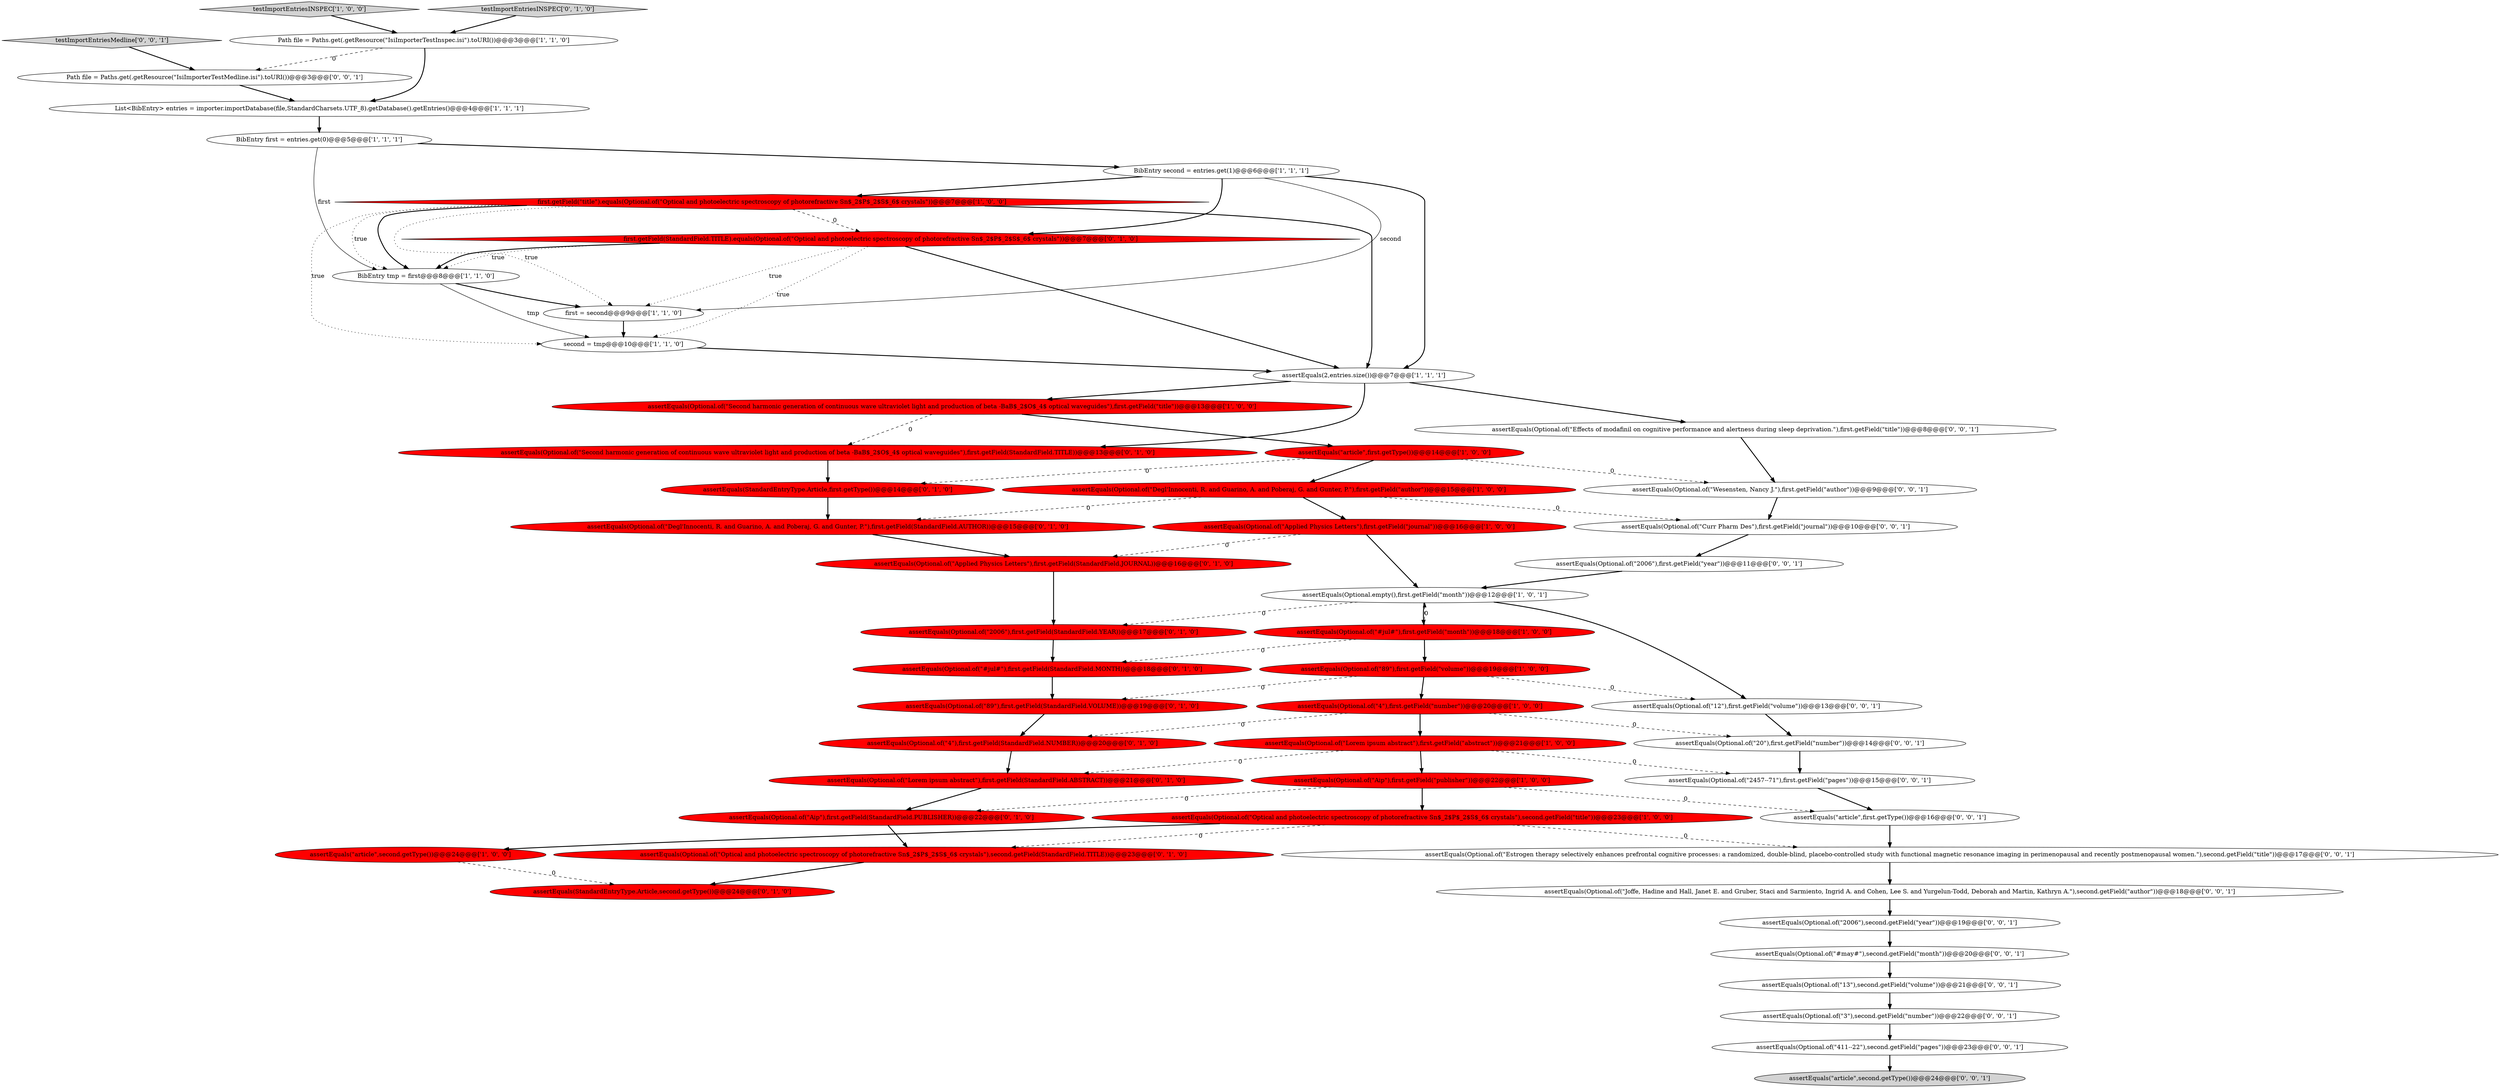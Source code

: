 digraph {
1 [style = filled, label = "assertEquals(Optional.of(\"89\"),first.getField(\"volume\"))@@@19@@@['1', '0', '0']", fillcolor = red, shape = ellipse image = "AAA1AAABBB1BBB"];
22 [style = filled, label = "assertEquals(Optional.of(\"Optical and photoelectric spectroscopy of photorefractive Sn$_2$P$_2$S$_6$ crystals\"),second.getField(StandardField.TITLE))@@@23@@@['0', '1', '0']", fillcolor = red, shape = ellipse image = "AAA1AAABBB2BBB"];
52 [style = filled, label = "testImportEntriesMedline['0', '0', '1']", fillcolor = lightgray, shape = diamond image = "AAA0AAABBB3BBB"];
3 [style = filled, label = "assertEquals(\"article\",second.getType())@@@24@@@['1', '0', '0']", fillcolor = red, shape = ellipse image = "AAA1AAABBB1BBB"];
6 [style = filled, label = "assertEquals(Optional.of(\"Degl'Innocenti, R. and Guarino, A. and Poberaj, G. and Gunter, P.\"),first.getField(\"author\"))@@@15@@@['1', '0', '0']", fillcolor = red, shape = ellipse image = "AAA1AAABBB1BBB"];
37 [style = filled, label = "assertEquals(Optional.of(\"3\"),second.getField(\"number\"))@@@22@@@['0', '0', '1']", fillcolor = white, shape = ellipse image = "AAA0AAABBB3BBB"];
36 [style = filled, label = "assertEquals(Optional.of(\"Effects of modafinil on cognitive performance and alertness during sleep deprivation.\"),first.getField(\"title\"))@@@8@@@['0', '0', '1']", fillcolor = white, shape = ellipse image = "AAA0AAABBB3BBB"];
11 [style = filled, label = "assertEquals(Optional.empty(),first.getField(\"month\"))@@@12@@@['1', '0', '1']", fillcolor = white, shape = ellipse image = "AAA0AAABBB1BBB"];
20 [style = filled, label = "testImportEntriesINSPEC['1', '0', '0']", fillcolor = lightgray, shape = diamond image = "AAA0AAABBB1BBB"];
24 [style = filled, label = "assertEquals(Optional.of(\"2006\"),first.getField(StandardField.YEAR))@@@17@@@['0', '1', '0']", fillcolor = red, shape = ellipse image = "AAA1AAABBB2BBB"];
29 [style = filled, label = "assertEquals(Optional.of(\"Second harmonic generation of continuous wave ultraviolet light and production of beta -BaB$_2$O$_4$ optical waveguides\"),first.getField(StandardField.TITLE))@@@13@@@['0', '1', '0']", fillcolor = red, shape = ellipse image = "AAA1AAABBB2BBB"];
53 [style = filled, label = "assertEquals(Optional.of(\"13\"),second.getField(\"volume\"))@@@21@@@['0', '0', '1']", fillcolor = white, shape = ellipse image = "AAA0AAABBB3BBB"];
23 [style = filled, label = "assertEquals(Optional.of(\"#jul#\"),first.getField(StandardField.MONTH))@@@18@@@['0', '1', '0']", fillcolor = red, shape = ellipse image = "AAA1AAABBB2BBB"];
8 [style = filled, label = "BibEntry first = entries.get(0)@@@5@@@['1', '1', '1']", fillcolor = white, shape = ellipse image = "AAA0AAABBB1BBB"];
21 [style = filled, label = "assertEquals(Optional.of(\"#jul#\"),first.getField(\"month\"))@@@18@@@['1', '0', '0']", fillcolor = red, shape = ellipse image = "AAA1AAABBB1BBB"];
46 [style = filled, label = "Path file = Paths.get(.getResource(\"IsiImporterTestMedline.isi\").toURI())@@@3@@@['0', '0', '1']", fillcolor = white, shape = ellipse image = "AAA0AAABBB3BBB"];
31 [style = filled, label = "assertEquals(Optional.of(\"89\"),first.getField(StandardField.VOLUME))@@@19@@@['0', '1', '0']", fillcolor = red, shape = ellipse image = "AAA1AAABBB2BBB"];
27 [style = filled, label = "assertEquals(Optional.of(\"Lorem ipsum abstract\"),first.getField(StandardField.ABSTRACT))@@@21@@@['0', '1', '0']", fillcolor = red, shape = ellipse image = "AAA1AAABBB2BBB"];
2 [style = filled, label = "BibEntry second = entries.get(1)@@@6@@@['1', '1', '1']", fillcolor = white, shape = ellipse image = "AAA0AAABBB1BBB"];
0 [style = filled, label = "assertEquals(Optional.of(\"Lorem ipsum abstract\"),first.getField(\"abstract\"))@@@21@@@['1', '0', '0']", fillcolor = red, shape = ellipse image = "AAA1AAABBB1BBB"];
44 [style = filled, label = "assertEquals(\"article\",second.getType())@@@24@@@['0', '0', '1']", fillcolor = lightgray, shape = ellipse image = "AAA0AAABBB3BBB"];
18 [style = filled, label = "second = tmp@@@10@@@['1', '1', '0']", fillcolor = white, shape = ellipse image = "AAA0AAABBB1BBB"];
28 [style = filled, label = "assertEquals(Optional.of(\"Aip\"),first.getField(StandardField.PUBLISHER))@@@22@@@['0', '1', '0']", fillcolor = red, shape = ellipse image = "AAA1AAABBB2BBB"];
41 [style = filled, label = "assertEquals(Optional.of(\"12\"),first.getField(\"volume\"))@@@13@@@['0', '0', '1']", fillcolor = white, shape = ellipse image = "AAA0AAABBB3BBB"];
19 [style = filled, label = "assertEquals(2,entries.size())@@@7@@@['1', '1', '1']", fillcolor = white, shape = ellipse image = "AAA0AAABBB1BBB"];
7 [style = filled, label = "first = second@@@9@@@['1', '1', '0']", fillcolor = white, shape = ellipse image = "AAA0AAABBB1BBB"];
25 [style = filled, label = "assertEquals(Optional.of(\"Degl'Innocenti, R. and Guarino, A. and Poberaj, G. and Gunter, P.\"),first.getField(StandardField.AUTHOR))@@@15@@@['0', '1', '0']", fillcolor = red, shape = ellipse image = "AAA1AAABBB2BBB"];
39 [style = filled, label = "assertEquals(Optional.of(\"411--22\"),second.getField(\"pages\"))@@@23@@@['0', '0', '1']", fillcolor = white, shape = ellipse image = "AAA0AAABBB3BBB"];
42 [style = filled, label = "assertEquals(Optional.of(\"20\"),first.getField(\"number\"))@@@14@@@['0', '0', '1']", fillcolor = white, shape = ellipse image = "AAA0AAABBB3BBB"];
13 [style = filled, label = "assertEquals(Optional.of(\"Aip\"),first.getField(\"publisher\"))@@@22@@@['1', '0', '0']", fillcolor = red, shape = ellipse image = "AAA1AAABBB1BBB"];
51 [style = filled, label = "assertEquals(\"article\",first.getType())@@@16@@@['0', '0', '1']", fillcolor = white, shape = ellipse image = "AAA0AAABBB3BBB"];
4 [style = filled, label = "first.getField(\"title\").equals(Optional.of(\"Optical and photoelectric spectroscopy of photorefractive Sn$_2$P$_2$S$_6$ crystals\"))@@@7@@@['1', '0', '0']", fillcolor = red, shape = diamond image = "AAA1AAABBB1BBB"];
33 [style = filled, label = "assertEquals(Optional.of(\"4\"),first.getField(StandardField.NUMBER))@@@20@@@['0', '1', '0']", fillcolor = red, shape = ellipse image = "AAA1AAABBB2BBB"];
9 [style = filled, label = "assertEquals(Optional.of(\"Second harmonic generation of continuous wave ultraviolet light and production of beta -BaB$_2$O$_4$ optical waveguides\"),first.getField(\"title\"))@@@13@@@['1', '0', '0']", fillcolor = red, shape = ellipse image = "AAA1AAABBB1BBB"];
34 [style = filled, label = "assertEquals(StandardEntryType.Article,second.getType())@@@24@@@['0', '1', '0']", fillcolor = red, shape = ellipse image = "AAA1AAABBB2BBB"];
43 [style = filled, label = "assertEquals(Optional.of(\"2457--71\"),first.getField(\"pages\"))@@@15@@@['0', '0', '1']", fillcolor = white, shape = ellipse image = "AAA0AAABBB3BBB"];
26 [style = filled, label = "testImportEntriesINSPEC['0', '1', '0']", fillcolor = lightgray, shape = diamond image = "AAA0AAABBB2BBB"];
47 [style = filled, label = "assertEquals(Optional.of(\"Estrogen therapy selectively enhances prefrontal cognitive processes: a randomized, double-blind, placebo-controlled study with functional magnetic resonance imaging in perimenopausal and recently postmenopausal women.\"),second.getField(\"title\"))@@@17@@@['0', '0', '1']", fillcolor = white, shape = ellipse image = "AAA0AAABBB3BBB"];
30 [style = filled, label = "first.getField(StandardField.TITLE).equals(Optional.of(\"Optical and photoelectric spectroscopy of photorefractive Sn$_2$P$_2$S$_6$ crystals\"))@@@7@@@['0', '1', '0']", fillcolor = red, shape = diamond image = "AAA1AAABBB2BBB"];
40 [style = filled, label = "assertEquals(Optional.of(\"Curr Pharm Des\"),first.getField(\"journal\"))@@@10@@@['0', '0', '1']", fillcolor = white, shape = ellipse image = "AAA0AAABBB3BBB"];
17 [style = filled, label = "assertEquals(Optional.of(\"Applied Physics Letters\"),first.getField(\"journal\"))@@@16@@@['1', '0', '0']", fillcolor = red, shape = ellipse image = "AAA1AAABBB1BBB"];
15 [style = filled, label = "assertEquals(Optional.of(\"4\"),first.getField(\"number\"))@@@20@@@['1', '0', '0']", fillcolor = red, shape = ellipse image = "AAA1AAABBB1BBB"];
10 [style = filled, label = "assertEquals(Optional.of(\"Optical and photoelectric spectroscopy of photorefractive Sn$_2$P$_2$S$_6$ crystals\"),second.getField(\"title\"))@@@23@@@['1', '0', '0']", fillcolor = red, shape = ellipse image = "AAA1AAABBB1BBB"];
45 [style = filled, label = "assertEquals(Optional.of(\"#may#\"),second.getField(\"month\"))@@@20@@@['0', '0', '1']", fillcolor = white, shape = ellipse image = "AAA0AAABBB3BBB"];
14 [style = filled, label = "assertEquals(\"article\",first.getType())@@@14@@@['1', '0', '0']", fillcolor = red, shape = ellipse image = "AAA1AAABBB1BBB"];
49 [style = filled, label = "assertEquals(Optional.of(\"2006\"),second.getField(\"year\"))@@@19@@@['0', '0', '1']", fillcolor = white, shape = ellipse image = "AAA0AAABBB3BBB"];
48 [style = filled, label = "assertEquals(Optional.of(\"Joffe, Hadine and Hall, Janet E. and Gruber, Staci and Sarmiento, Ingrid A. and Cohen, Lee S. and Yurgelun-Todd, Deborah and Martin, Kathryn A.\"),second.getField(\"author\"))@@@18@@@['0', '0', '1']", fillcolor = white, shape = ellipse image = "AAA0AAABBB3BBB"];
32 [style = filled, label = "assertEquals(Optional.of(\"Applied Physics Letters\"),first.getField(StandardField.JOURNAL))@@@16@@@['0', '1', '0']", fillcolor = red, shape = ellipse image = "AAA1AAABBB2BBB"];
50 [style = filled, label = "assertEquals(Optional.of(\"Wesensten, Nancy J.\"),first.getField(\"author\"))@@@9@@@['0', '0', '1']", fillcolor = white, shape = ellipse image = "AAA0AAABBB3BBB"];
38 [style = filled, label = "assertEquals(Optional.of(\"2006\"),first.getField(\"year\"))@@@11@@@['0', '0', '1']", fillcolor = white, shape = ellipse image = "AAA0AAABBB3BBB"];
16 [style = filled, label = "List<BibEntry> entries = importer.importDatabase(file,StandardCharsets.UTF_8).getDatabase().getEntries()@@@4@@@['1', '1', '1']", fillcolor = white, shape = ellipse image = "AAA0AAABBB1BBB"];
5 [style = filled, label = "BibEntry tmp = first@@@8@@@['1', '1', '0']", fillcolor = white, shape = ellipse image = "AAA0AAABBB1BBB"];
12 [style = filled, label = "Path file = Paths.get(.getResource(\"IsiImporterTestInspec.isi\").toURI())@@@3@@@['1', '1', '0']", fillcolor = white, shape = ellipse image = "AAA0AAABBB1BBB"];
35 [style = filled, label = "assertEquals(StandardEntryType.Article,first.getType())@@@14@@@['0', '1', '0']", fillcolor = red, shape = ellipse image = "AAA1AAABBB2BBB"];
30->5 [style = dotted, label="true"];
8->5 [style = solid, label="first"];
4->18 [style = dotted, label="true"];
0->13 [style = bold, label=""];
27->28 [style = bold, label=""];
4->7 [style = dotted, label="true"];
4->30 [style = dashed, label="0"];
19->36 [style = bold, label=""];
10->22 [style = dashed, label="0"];
40->38 [style = bold, label=""];
26->12 [style = bold, label=""];
19->9 [style = bold, label=""];
15->0 [style = bold, label=""];
51->47 [style = bold, label=""];
21->1 [style = bold, label=""];
13->51 [style = dashed, label="0"];
15->33 [style = dashed, label="0"];
9->14 [style = bold, label=""];
12->46 [style = dashed, label="0"];
48->49 [style = bold, label=""];
47->48 [style = bold, label=""];
30->7 [style = dotted, label="true"];
38->11 [style = bold, label=""];
1->31 [style = dashed, label="0"];
43->51 [style = bold, label=""];
4->19 [style = bold, label=""];
18->19 [style = bold, label=""];
0->27 [style = dashed, label="0"];
2->4 [style = bold, label=""];
33->27 [style = bold, label=""];
13->28 [style = dashed, label="0"];
30->19 [style = bold, label=""];
3->34 [style = dashed, label="0"];
31->33 [style = bold, label=""];
5->7 [style = bold, label=""];
14->35 [style = dashed, label="0"];
36->50 [style = bold, label=""];
29->35 [style = bold, label=""];
14->6 [style = bold, label=""];
6->17 [style = bold, label=""];
13->10 [style = bold, label=""];
23->31 [style = bold, label=""];
49->45 [style = bold, label=""];
4->5 [style = dotted, label="true"];
46->16 [style = bold, label=""];
52->46 [style = bold, label=""];
16->8 [style = bold, label=""];
19->29 [style = bold, label=""];
11->21 [style = bold, label=""];
0->43 [style = dashed, label="0"];
45->53 [style = bold, label=""];
6->40 [style = dashed, label="0"];
35->25 [style = bold, label=""];
21->11 [style = dashed, label="0"];
11->41 [style = bold, label=""];
53->37 [style = bold, label=""];
8->2 [style = bold, label=""];
30->5 [style = bold, label=""];
30->18 [style = dotted, label="true"];
7->18 [style = bold, label=""];
4->5 [style = bold, label=""];
37->39 [style = bold, label=""];
14->50 [style = dashed, label="0"];
28->22 [style = bold, label=""];
24->23 [style = bold, label=""];
2->19 [style = bold, label=""];
42->43 [style = bold, label=""];
39->44 [style = bold, label=""];
1->15 [style = bold, label=""];
25->32 [style = bold, label=""];
2->7 [style = solid, label="second"];
10->3 [style = bold, label=""];
17->32 [style = dashed, label="0"];
12->16 [style = bold, label=""];
1->41 [style = dashed, label="0"];
17->11 [style = bold, label=""];
15->42 [style = dashed, label="0"];
9->29 [style = dashed, label="0"];
6->25 [style = dashed, label="0"];
22->34 [style = bold, label=""];
50->40 [style = bold, label=""];
11->24 [style = dashed, label="0"];
20->12 [style = bold, label=""];
2->30 [style = bold, label=""];
21->23 [style = dashed, label="0"];
32->24 [style = bold, label=""];
10->47 [style = dashed, label="0"];
5->18 [style = solid, label="tmp"];
41->42 [style = bold, label=""];
}

